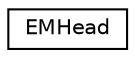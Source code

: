 digraph "Graphical Class Hierarchy"
{
  edge [fontname="Helvetica",fontsize="10",labelfontname="Helvetica",labelfontsize="10"];
  node [fontname="Helvetica",fontsize="10",shape=record];
  rankdir="LR";
  Node0 [label="EMHead",height=0.2,width=0.4,color="black", fillcolor="white", style="filled",URL="$structEMHead.html"];
}

